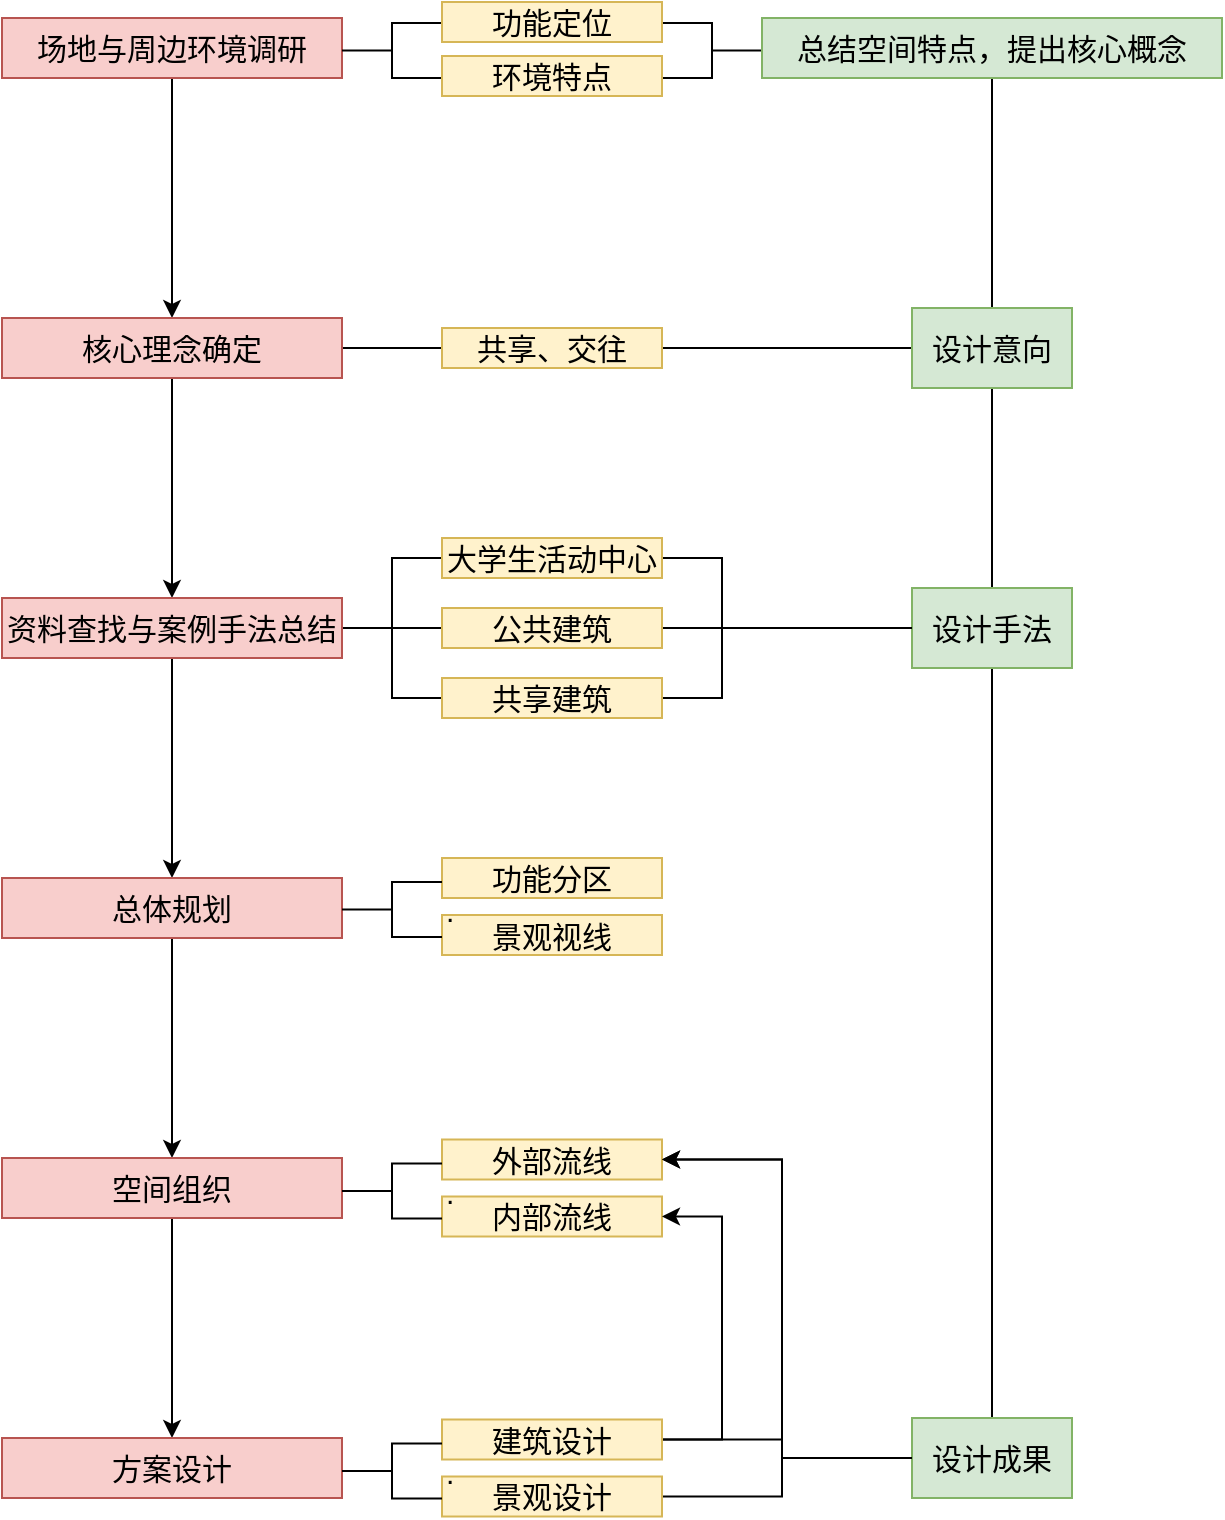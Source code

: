 <mxfile version="14.6.11" type="github">
  <diagram id="RXhZVC6NCx-t4AXNdHlj" name="Page-1">
    <mxGraphModel dx="1727" dy="839" grid="1" gridSize="10" guides="1" tooltips="1" connect="1" arrows="1" fold="1" page="1" pageScale="1" pageWidth="827" pageHeight="1169" math="0" shadow="0">
      <root>
        <mxCell id="0" />
        <mxCell id="1" parent="0" />
        <mxCell id="OF30o3t_w9H05FNnD6Ef-8" style="edgeStyle=orthogonalEdgeStyle;rounded=0;orthogonalLoop=1;jettySize=auto;html=1;entryX=0.5;entryY=0;entryDx=0;entryDy=0;fontSize=15;" parent="1" source="OF30o3t_w9H05FNnD6Ef-1" target="OF30o3t_w9H05FNnD6Ef-9" edge="1">
          <mxGeometry relative="1" as="geometry">
            <mxPoint x="230" y="250" as="targetPoint" />
          </mxGeometry>
        </mxCell>
        <mxCell id="OF30o3t_w9H05FNnD6Ef-1" value="场地与周边环境调研" style="rounded=0;whiteSpace=wrap;html=1;fillColor=#f8cecc;fontSize=15;strokeColor=#b85450;" parent="1" vertex="1">
          <mxGeometry x="140" y="100" width="170" height="30" as="geometry" />
        </mxCell>
        <mxCell id="OF30o3t_w9H05FNnD6Ef-6" value="" style="strokeWidth=1;html=1;shape=mxgraph.flowchart.annotation_2;align=left;labelPosition=right;pointerEvents=1;rotation=-180;fontSize=15;" parent="1" vertex="1">
          <mxGeometry x="470" y="102.5" width="50" height="27.5" as="geometry" />
        </mxCell>
        <mxCell id="OF30o3t_w9H05FNnD6Ef-90" style="edgeStyle=orthogonalEdgeStyle;rounded=0;orthogonalLoop=1;jettySize=auto;html=1;entryX=0.5;entryY=0;entryDx=0;entryDy=0;endArrow=none;endFill=0;fontSize=15;" parent="1" source="OF30o3t_w9H05FNnD6Ef-7" target="OF30o3t_w9H05FNnD6Ef-13" edge="1">
          <mxGeometry relative="1" as="geometry" />
        </mxCell>
        <mxCell id="OF30o3t_w9H05FNnD6Ef-7" value="总结空间特点，提出核心概念" style="whiteSpace=wrap;html=1;rounded=0;strokeColor=#82b366;fillColor=#d5e8d4;fontSize=15;" parent="1" vertex="1">
          <mxGeometry x="520" y="100" width="230" height="30" as="geometry" />
        </mxCell>
        <mxCell id="OF30o3t_w9H05FNnD6Ef-14" style="edgeStyle=orthogonalEdgeStyle;rounded=0;orthogonalLoop=1;jettySize=auto;html=1;entryX=0.5;entryY=0;entryDx=0;entryDy=0;fontSize=15;" parent="1" source="OF30o3t_w9H05FNnD6Ef-9" target="OF30o3t_w9H05FNnD6Ef-15" edge="1">
          <mxGeometry relative="1" as="geometry">
            <mxPoint x="230" y="390" as="targetPoint" />
          </mxGeometry>
        </mxCell>
        <mxCell id="OF30o3t_w9H05FNnD6Ef-107" style="edgeStyle=orthogonalEdgeStyle;rounded=0;orthogonalLoop=1;jettySize=auto;html=1;entryX=0;entryY=0.5;entryDx=0;entryDy=0;endArrow=none;endFill=0;fontSize=15;" parent="1" source="OF30o3t_w9H05FNnD6Ef-9" target="OF30o3t_w9H05FNnD6Ef-11" edge="1">
          <mxGeometry relative="1" as="geometry" />
        </mxCell>
        <mxCell id="OF30o3t_w9H05FNnD6Ef-9" value="核心理念确定" style="rounded=0;whiteSpace=wrap;html=1;fillColor=#f8cecc;fontSize=15;strokeColor=#b85450;" parent="1" vertex="1">
          <mxGeometry x="140" y="250" width="170" height="30" as="geometry" />
        </mxCell>
        <mxCell id="OF30o3t_w9H05FNnD6Ef-108" style="edgeStyle=orthogonalEdgeStyle;rounded=0;orthogonalLoop=1;jettySize=auto;html=1;entryX=0;entryY=0.5;entryDx=0;entryDy=0;endArrow=none;endFill=0;fontSize=15;" parent="1" source="OF30o3t_w9H05FNnD6Ef-11" target="OF30o3t_w9H05FNnD6Ef-13" edge="1">
          <mxGeometry relative="1" as="geometry" />
        </mxCell>
        <mxCell id="OF30o3t_w9H05FNnD6Ef-11" value="共享、交往" style="rounded=0;whiteSpace=wrap;html=1;fillColor=#fff2cc;fontSize=15;strokeColor=#d6b656;" parent="1" vertex="1">
          <mxGeometry x="360" y="255" width="110" height="20" as="geometry" />
        </mxCell>
        <mxCell id="OF30o3t_w9H05FNnD6Ef-91" style="edgeStyle=orthogonalEdgeStyle;rounded=0;orthogonalLoop=1;jettySize=auto;html=1;entryX=0.5;entryY=0;entryDx=0;entryDy=0;endArrow=none;endFill=0;fontSize=15;" parent="1" source="OF30o3t_w9H05FNnD6Ef-13" target="OF30o3t_w9H05FNnD6Ef-54" edge="1">
          <mxGeometry relative="1" as="geometry" />
        </mxCell>
        <mxCell id="OF30o3t_w9H05FNnD6Ef-13" value="设计意向" style="whiteSpace=wrap;html=1;rounded=0;strokeColor=#82b366;fillColor=#d5e8d4;fontSize=15;" parent="1" vertex="1">
          <mxGeometry x="595" y="245" width="80" height="40" as="geometry" />
        </mxCell>
        <mxCell id="OF30o3t_w9H05FNnD6Ef-61" style="edgeStyle=orthogonalEdgeStyle;rounded=0;orthogonalLoop=1;jettySize=auto;html=1;entryX=0.5;entryY=0;entryDx=0;entryDy=0;endArrow=classic;endFill=1;fontSize=15;" parent="1" source="OF30o3t_w9H05FNnD6Ef-15" target="OF30o3t_w9H05FNnD6Ef-60" edge="1">
          <mxGeometry relative="1" as="geometry" />
        </mxCell>
        <mxCell id="OF30o3t_w9H05FNnD6Ef-109" style="edgeStyle=orthogonalEdgeStyle;rounded=0;orthogonalLoop=1;jettySize=auto;html=1;exitX=1;exitY=0.5;exitDx=0;exitDy=0;entryX=0;entryY=0.5;entryDx=0;entryDy=0;endArrow=none;endFill=0;fontSize=15;" parent="1" source="OF30o3t_w9H05FNnD6Ef-15" target="OF30o3t_w9H05FNnD6Ef-103" edge="1">
          <mxGeometry relative="1" as="geometry" />
        </mxCell>
        <mxCell id="OF30o3t_w9H05FNnD6Ef-110" style="edgeStyle=orthogonalEdgeStyle;rounded=0;orthogonalLoop=1;jettySize=auto;html=1;entryX=0;entryY=0.5;entryDx=0;entryDy=0;endArrow=none;endFill=0;fontSize=15;" parent="1" source="OF30o3t_w9H05FNnD6Ef-15" target="OF30o3t_w9H05FNnD6Ef-53" edge="1">
          <mxGeometry relative="1" as="geometry" />
        </mxCell>
        <mxCell id="OF30o3t_w9H05FNnD6Ef-111" style="edgeStyle=orthogonalEdgeStyle;rounded=0;orthogonalLoop=1;jettySize=auto;html=1;exitX=1;exitY=0.5;exitDx=0;exitDy=0;entryX=0;entryY=0.5;entryDx=0;entryDy=0;endArrow=none;endFill=0;fontSize=15;" parent="1" source="OF30o3t_w9H05FNnD6Ef-15" target="OF30o3t_w9H05FNnD6Ef-52" edge="1">
          <mxGeometry relative="1" as="geometry" />
        </mxCell>
        <mxCell id="OF30o3t_w9H05FNnD6Ef-15" value="资料查找与案例手法总结" style="rounded=0;whiteSpace=wrap;html=1;fillColor=#f8cecc;fontSize=15;strokeColor=#b85450;" parent="1" vertex="1">
          <mxGeometry x="140" y="390" width="170" height="30" as="geometry" />
        </mxCell>
        <mxCell id="OF30o3t_w9H05FNnD6Ef-2" value="." style="strokeWidth=1;html=1;shape=mxgraph.flowchart.annotation_2;align=left;labelPosition=right;pointerEvents=1;fillColor=none;fontSize=15;" parent="1" vertex="1">
          <mxGeometry x="310" y="102.5" width="50" height="27.5" as="geometry" />
        </mxCell>
        <mxCell id="OF30o3t_w9H05FNnD6Ef-113" style="edgeStyle=orthogonalEdgeStyle;rounded=0;orthogonalLoop=1;jettySize=auto;html=1;endArrow=none;endFill=0;entryX=0;entryY=0.5;entryDx=0;entryDy=0;fontSize=15;" parent="1" source="OF30o3t_w9H05FNnD6Ef-52" target="OF30o3t_w9H05FNnD6Ef-54" edge="1">
          <mxGeometry relative="1" as="geometry">
            <mxPoint x="520" y="405" as="targetPoint" />
          </mxGeometry>
        </mxCell>
        <mxCell id="OF30o3t_w9H05FNnD6Ef-52" value="公共建筑" style="rounded=0;whiteSpace=wrap;html=1;shadow=0;sketch=0;strokeColor=#d6b656;strokeWidth=1;fillColor=#fff2cc;fontSize=15;" parent="1" vertex="1">
          <mxGeometry x="360" y="395" width="110" height="20" as="geometry" />
        </mxCell>
        <mxCell id="OF30o3t_w9H05FNnD6Ef-114" style="edgeStyle=orthogonalEdgeStyle;rounded=0;orthogonalLoop=1;jettySize=auto;html=1;endArrow=none;endFill=0;entryX=0;entryY=0.5;entryDx=0;entryDy=0;fontSize=15;" parent="1" source="OF30o3t_w9H05FNnD6Ef-53" target="OF30o3t_w9H05FNnD6Ef-54" edge="1">
          <mxGeometry relative="1" as="geometry">
            <mxPoint x="520" y="410" as="targetPoint" />
            <Array as="points">
              <mxPoint x="500" y="440" />
              <mxPoint x="500" y="405" />
            </Array>
          </mxGeometry>
        </mxCell>
        <mxCell id="OF30o3t_w9H05FNnD6Ef-53" value="共享建筑" style="rounded=0;whiteSpace=wrap;html=1;shadow=0;sketch=0;strokeColor=#d6b656;strokeWidth=1;fillColor=#fff2cc;fontSize=15;" parent="1" vertex="1">
          <mxGeometry x="360" y="430" width="110" height="20" as="geometry" />
        </mxCell>
        <mxCell id="OF30o3t_w9H05FNnD6Ef-92" style="edgeStyle=orthogonalEdgeStyle;rounded=0;orthogonalLoop=1;jettySize=auto;html=1;entryX=0.5;entryY=0;entryDx=0;entryDy=0;endArrow=none;endFill=0;fontSize=15;" parent="1" source="OF30o3t_w9H05FNnD6Ef-54" target="OF30o3t_w9H05FNnD6Ef-89" edge="1">
          <mxGeometry relative="1" as="geometry" />
        </mxCell>
        <mxCell id="OF30o3t_w9H05FNnD6Ef-54" value="设计手法" style="rounded=0;whiteSpace=wrap;html=1;shadow=0;sketch=0;strokeColor=#82b366;strokeWidth=1;fillColor=#d5e8d4;fontSize=15;" parent="1" vertex="1">
          <mxGeometry x="595" y="385" width="80" height="40" as="geometry" />
        </mxCell>
        <mxCell id="OF30o3t_w9H05FNnD6Ef-73" style="edgeStyle=orthogonalEdgeStyle;rounded=0;orthogonalLoop=1;jettySize=auto;html=1;entryX=0.5;entryY=0;entryDx=0;entryDy=0;endArrow=classic;endFill=1;fontSize=15;" parent="1" source="OF30o3t_w9H05FNnD6Ef-60" target="OF30o3t_w9H05FNnD6Ef-71" edge="1">
          <mxGeometry relative="1" as="geometry" />
        </mxCell>
        <mxCell id="OF30o3t_w9H05FNnD6Ef-60" value="总体规划" style="rounded=0;whiteSpace=wrap;html=1;shadow=0;sketch=0;strokeColor=#b85450;strokeWidth=1;fillColor=#f8cecc;fontSize=15;" parent="1" vertex="1">
          <mxGeometry x="140" y="530" width="170" height="30" as="geometry" />
        </mxCell>
        <mxCell id="OF30o3t_w9H05FNnD6Ef-79" style="edgeStyle=orthogonalEdgeStyle;rounded=0;orthogonalLoop=1;jettySize=auto;html=1;entryX=0.5;entryY=0;entryDx=0;entryDy=0;endArrow=classic;endFill=1;fontSize=15;" parent="1" source="OF30o3t_w9H05FNnD6Ef-71" target="OF30o3t_w9H05FNnD6Ef-78" edge="1">
          <mxGeometry relative="1" as="geometry" />
        </mxCell>
        <mxCell id="OF30o3t_w9H05FNnD6Ef-71" value="空间组织" style="rounded=0;whiteSpace=wrap;html=1;shadow=0;sketch=0;strokeColor=#b85450;strokeWidth=1;fillColor=#f8cecc;fontSize=15;" parent="1" vertex="1">
          <mxGeometry x="140" y="670" width="170" height="30" as="geometry" />
        </mxCell>
        <mxCell id="OF30o3t_w9H05FNnD6Ef-78" value="方案设计" style="rounded=0;whiteSpace=wrap;html=1;shadow=0;sketch=0;strokeColor=#b85450;strokeWidth=1;fillColor=#f8cecc;fontSize=15;" parent="1" vertex="1">
          <mxGeometry x="140" y="810" width="170" height="30" as="geometry" />
        </mxCell>
        <mxCell id="OF30o3t_w9H05FNnD6Ef-89" value="设计成果" style="rounded=0;whiteSpace=wrap;html=1;shadow=0;sketch=0;strokeColor=#82b366;strokeWidth=1;fillColor=#d5e8d4;fontSize=15;" parent="1" vertex="1">
          <mxGeometry x="595" y="800" width="80" height="40" as="geometry" />
        </mxCell>
        <mxCell id="OF30o3t_w9H05FNnD6Ef-112" style="edgeStyle=orthogonalEdgeStyle;rounded=0;orthogonalLoop=1;jettySize=auto;html=1;entryX=0;entryY=0.5;entryDx=0;entryDy=0;endArrow=none;endFill=0;fontSize=15;" parent="1" source="OF30o3t_w9H05FNnD6Ef-103" target="OF30o3t_w9H05FNnD6Ef-54" edge="1">
          <mxGeometry relative="1" as="geometry">
            <Array as="points">
              <mxPoint x="500" y="370" />
              <mxPoint x="500" y="405" />
            </Array>
          </mxGeometry>
        </mxCell>
        <mxCell id="OF30o3t_w9H05FNnD6Ef-103" value="大学生活动中心" style="rounded=0;whiteSpace=wrap;html=1;shadow=0;sketch=0;strokeColor=#d6b656;strokeWidth=1;fillColor=#fff2cc;fontSize=15;" parent="1" vertex="1">
          <mxGeometry x="360" y="360" width="110" height="20" as="geometry" />
        </mxCell>
        <mxCell id="OF30o3t_w9H05FNnD6Ef-104" value="功能定位" style="rounded=0;whiteSpace=wrap;html=1;shadow=0;sketch=0;strokeColor=#d6b656;strokeWidth=1;fillColor=#fff2cc;fontSize=15;" parent="1" vertex="1">
          <mxGeometry x="360" y="92" width="110" height="20" as="geometry" />
        </mxCell>
        <mxCell id="OF30o3t_w9H05FNnD6Ef-105" value="环境特点" style="rounded=0;whiteSpace=wrap;html=1;shadow=0;sketch=0;strokeColor=#d6b656;strokeWidth=1;fillColor=#fff2cc;fontSize=15;" parent="1" vertex="1">
          <mxGeometry x="360" y="119" width="110" height="20" as="geometry" />
        </mxCell>
        <mxCell id="OF30o3t_w9H05FNnD6Ef-115" value="功能分区" style="rounded=0;whiteSpace=wrap;html=1;shadow=0;sketch=0;strokeColor=#d6b656;strokeWidth=1;fillColor=#fff2cc;fontSize=15;" parent="1" vertex="1">
          <mxGeometry x="360" y="520" width="110" height="20" as="geometry" />
        </mxCell>
        <mxCell id="OF30o3t_w9H05FNnD6Ef-116" value="景观视线" style="rounded=0;whiteSpace=wrap;html=1;shadow=0;sketch=0;strokeColor=#d6b656;strokeWidth=1;fillColor=#fff2cc;fontSize=15;" parent="1" vertex="1">
          <mxGeometry x="360" y="548.5" width="110" height="20" as="geometry" />
        </mxCell>
        <mxCell id="OF30o3t_w9H05FNnD6Ef-118" value="." style="strokeWidth=1;html=1;shape=mxgraph.flowchart.annotation_2;align=left;labelPosition=right;pointerEvents=1;fillColor=none;fontSize=15;" parent="1" vertex="1">
          <mxGeometry x="310" y="532" width="50" height="27.5" as="geometry" />
        </mxCell>
        <mxCell id="OF30o3t_w9H05FNnD6Ef-122" value="外部流线" style="rounded=0;whiteSpace=wrap;html=1;shadow=0;sketch=0;strokeColor=#d6b656;strokeWidth=1;fillColor=#fff2cc;fontSize=15;" parent="1" vertex="1">
          <mxGeometry x="360" y="660.75" width="110" height="20" as="geometry" />
        </mxCell>
        <mxCell id="OF30o3t_w9H05FNnD6Ef-123" value="内部流线" style="rounded=0;whiteSpace=wrap;html=1;shadow=0;sketch=0;strokeColor=#d6b656;strokeWidth=1;fillColor=#fff2cc;fontSize=15;" parent="1" vertex="1">
          <mxGeometry x="360" y="689.25" width="110" height="20" as="geometry" />
        </mxCell>
        <mxCell id="OF30o3t_w9H05FNnD6Ef-124" value="." style="strokeWidth=1;html=1;shape=mxgraph.flowchart.annotation_2;align=left;labelPosition=right;pointerEvents=1;fillColor=none;fontSize=15;" parent="1" vertex="1">
          <mxGeometry x="310" y="672.75" width="50" height="27.5" as="geometry" />
        </mxCell>
        <mxCell id="OF30o3t_w9H05FNnD6Ef-131" style="edgeStyle=orthogonalEdgeStyle;rounded=0;orthogonalLoop=1;jettySize=auto;html=1;entryX=1;entryY=0.5;entryDx=0;entryDy=0;endArrow=classic;endFill=1;fontSize=15;" parent="1" source="OF30o3t_w9H05FNnD6Ef-126" target="OF30o3t_w9H05FNnD6Ef-122" edge="1">
          <mxGeometry relative="1" as="geometry">
            <Array as="points">
              <mxPoint x="530" y="811" />
              <mxPoint x="530" y="671" />
            </Array>
          </mxGeometry>
        </mxCell>
        <mxCell id="OF30o3t_w9H05FNnD6Ef-132" style="edgeStyle=orthogonalEdgeStyle;rounded=0;orthogonalLoop=1;jettySize=auto;html=1;entryX=1;entryY=0.5;entryDx=0;entryDy=0;endArrow=classic;endFill=1;fontSize=15;" parent="1" source="OF30o3t_w9H05FNnD6Ef-126" target="OF30o3t_w9H05FNnD6Ef-123" edge="1">
          <mxGeometry relative="1" as="geometry">
            <Array as="points">
              <mxPoint x="500" y="811" />
              <mxPoint x="500" y="699" />
            </Array>
          </mxGeometry>
        </mxCell>
        <mxCell id="OF30o3t_w9H05FNnD6Ef-126" value="建筑设计" style="rounded=0;whiteSpace=wrap;html=1;shadow=0;sketch=0;strokeColor=#d6b656;strokeWidth=1;fillColor=#fff2cc;fontSize=15;" parent="1" vertex="1">
          <mxGeometry x="360" y="800.75" width="110" height="20" as="geometry" />
        </mxCell>
        <mxCell id="OF30o3t_w9H05FNnD6Ef-133" style="edgeStyle=orthogonalEdgeStyle;rounded=0;orthogonalLoop=1;jettySize=auto;html=1;entryX=1;entryY=0.5;entryDx=0;entryDy=0;endArrow=classic;endFill=1;fontSize=15;" parent="1" source="OF30o3t_w9H05FNnD6Ef-127" target="OF30o3t_w9H05FNnD6Ef-122" edge="1">
          <mxGeometry relative="1" as="geometry">
            <Array as="points">
              <mxPoint x="530" y="839.25" />
              <mxPoint x="530" y="671" />
            </Array>
          </mxGeometry>
        </mxCell>
        <mxCell id="OF30o3t_w9H05FNnD6Ef-127" value="景观设计" style="rounded=0;whiteSpace=wrap;html=1;shadow=0;sketch=0;strokeColor=#d6b656;strokeWidth=1;fillColor=#fff2cc;fontSize=15;" parent="1" vertex="1">
          <mxGeometry x="360" y="829.25" width="110" height="20" as="geometry" />
        </mxCell>
        <mxCell id="OF30o3t_w9H05FNnD6Ef-128" value="." style="strokeWidth=1;html=1;shape=mxgraph.flowchart.annotation_2;align=left;labelPosition=right;pointerEvents=1;fillColor=none;fontSize=15;" parent="1" vertex="1">
          <mxGeometry x="310" y="812.75" width="50" height="27.5" as="geometry" />
        </mxCell>
        <mxCell id="OF30o3t_w9H05FNnD6Ef-134" value="" style="endArrow=none;html=1;entryX=0;entryY=0.5;entryDx=0;entryDy=0;fontSize=15;" parent="1" target="OF30o3t_w9H05FNnD6Ef-89" edge="1">
          <mxGeometry width="50" height="50" relative="1" as="geometry">
            <mxPoint x="530" y="820" as="sourcePoint" />
            <mxPoint x="575" y="825" as="targetPoint" />
          </mxGeometry>
        </mxCell>
      </root>
    </mxGraphModel>
  </diagram>
</mxfile>
